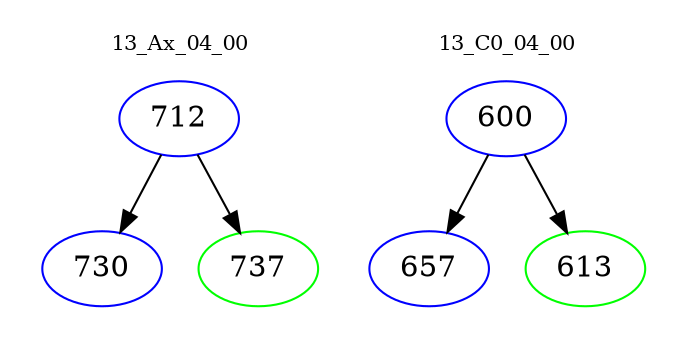 digraph{
subgraph cluster_0 {
color = white
label = "13_Ax_04_00";
fontsize=10;
T0_712 [label="712", color="blue"]
T0_712 -> T0_730 [color="black"]
T0_730 [label="730", color="blue"]
T0_712 -> T0_737 [color="black"]
T0_737 [label="737", color="green"]
}
subgraph cluster_1 {
color = white
label = "13_C0_04_00";
fontsize=10;
T1_600 [label="600", color="blue"]
T1_600 -> T1_657 [color="black"]
T1_657 [label="657", color="blue"]
T1_600 -> T1_613 [color="black"]
T1_613 [label="613", color="green"]
}
}
